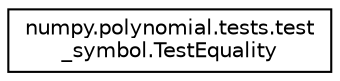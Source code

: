 digraph "Graphical Class Hierarchy"
{
 // LATEX_PDF_SIZE
  edge [fontname="Helvetica",fontsize="10",labelfontname="Helvetica",labelfontsize="10"];
  node [fontname="Helvetica",fontsize="10",shape=record];
  rankdir="LR";
  Node0 [label="numpy.polynomial.tests.test\l_symbol.TestEquality",height=0.2,width=0.4,color="black", fillcolor="white", style="filled",URL="$classnumpy_1_1polynomial_1_1tests_1_1test__symbol_1_1TestEquality.html",tooltip=" "];
}
